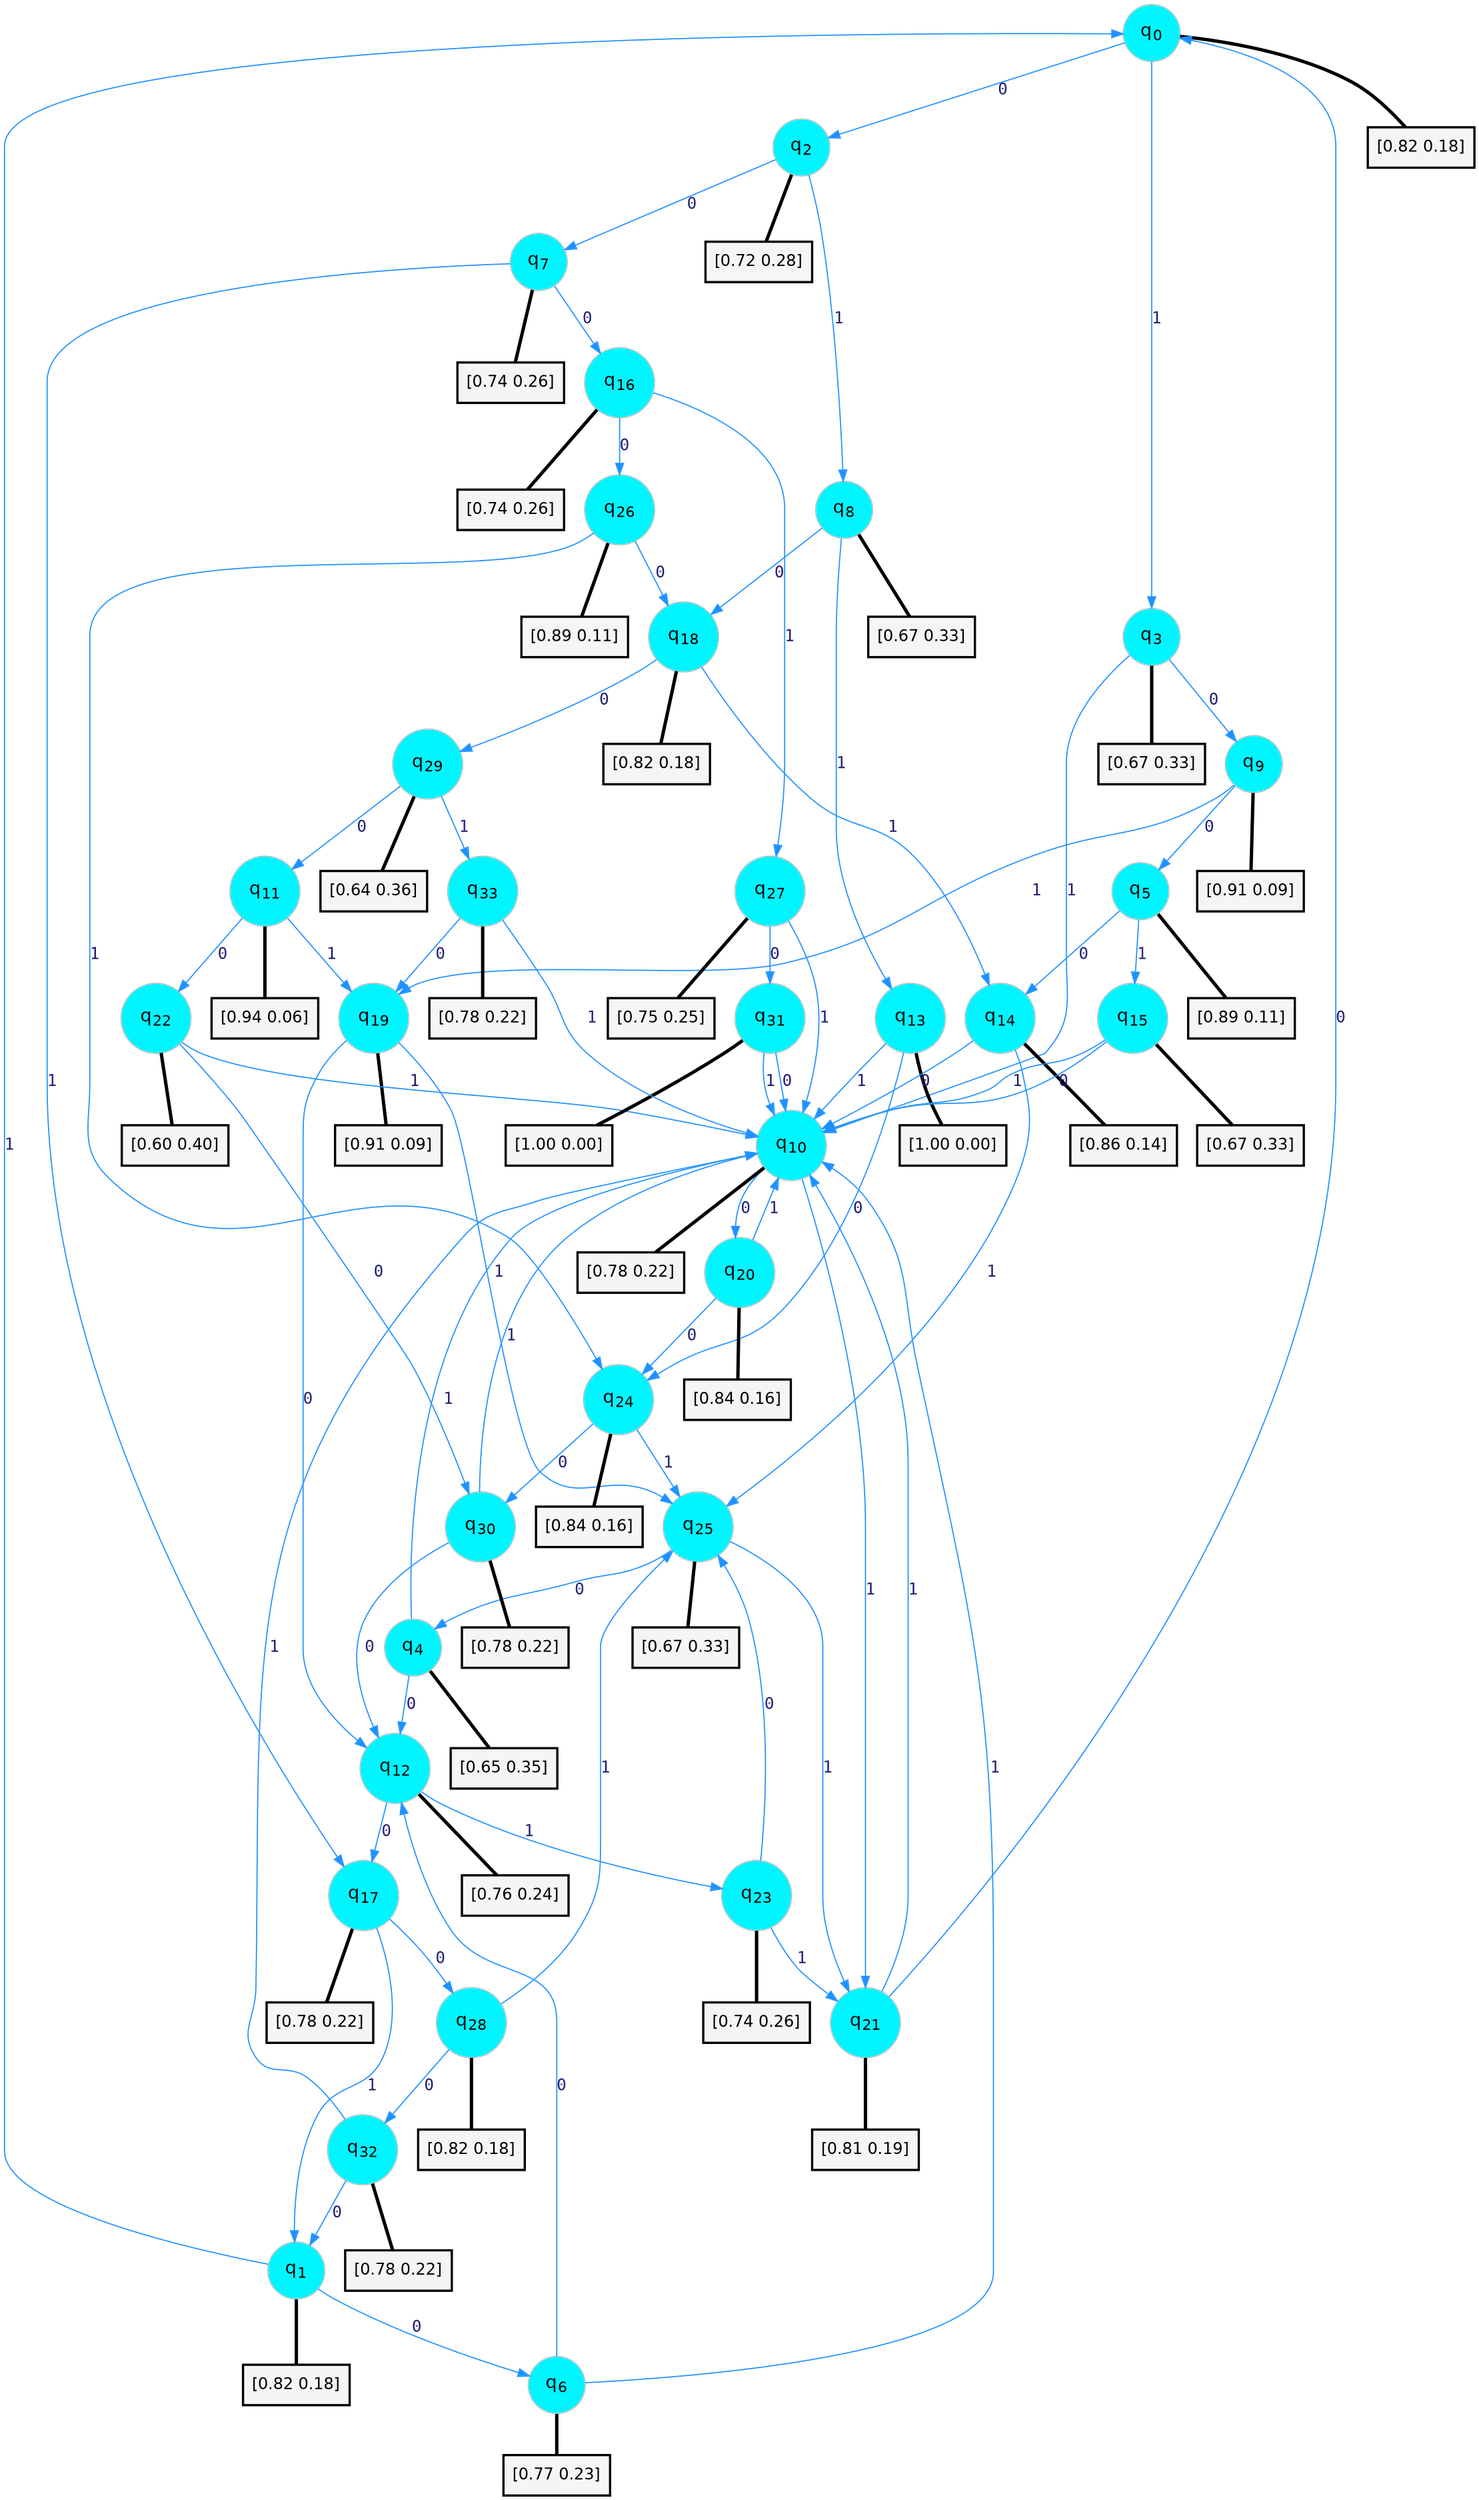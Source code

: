 digraph G {
graph [
bgcolor=transparent, dpi=300, rankdir=TD, size="40,25"];
node [
color=gray, fillcolor=turquoise1, fontcolor=black, fontname=Helvetica, fontsize=16, fontweight=bold, shape=circle, style=filled];
edge [
arrowsize=1, color=dodgerblue1, fontcolor=midnightblue, fontname=courier, fontweight=bold, penwidth=1, style=solid, weight=20];
0[label=<q<SUB>0</SUB>>];
1[label=<q<SUB>1</SUB>>];
2[label=<q<SUB>2</SUB>>];
3[label=<q<SUB>3</SUB>>];
4[label=<q<SUB>4</SUB>>];
5[label=<q<SUB>5</SUB>>];
6[label=<q<SUB>6</SUB>>];
7[label=<q<SUB>7</SUB>>];
8[label=<q<SUB>8</SUB>>];
9[label=<q<SUB>9</SUB>>];
10[label=<q<SUB>10</SUB>>];
11[label=<q<SUB>11</SUB>>];
12[label=<q<SUB>12</SUB>>];
13[label=<q<SUB>13</SUB>>];
14[label=<q<SUB>14</SUB>>];
15[label=<q<SUB>15</SUB>>];
16[label=<q<SUB>16</SUB>>];
17[label=<q<SUB>17</SUB>>];
18[label=<q<SUB>18</SUB>>];
19[label=<q<SUB>19</SUB>>];
20[label=<q<SUB>20</SUB>>];
21[label=<q<SUB>21</SUB>>];
22[label=<q<SUB>22</SUB>>];
23[label=<q<SUB>23</SUB>>];
24[label=<q<SUB>24</SUB>>];
25[label=<q<SUB>25</SUB>>];
26[label=<q<SUB>26</SUB>>];
27[label=<q<SUB>27</SUB>>];
28[label=<q<SUB>28</SUB>>];
29[label=<q<SUB>29</SUB>>];
30[label=<q<SUB>30</SUB>>];
31[label=<q<SUB>31</SUB>>];
32[label=<q<SUB>32</SUB>>];
33[label=<q<SUB>33</SUB>>];
34[label="[0.82 0.18]", shape=box,fontcolor=black, fontname=Helvetica, fontsize=14, penwidth=2, fillcolor=whitesmoke,color=black];
35[label="[0.82 0.18]", shape=box,fontcolor=black, fontname=Helvetica, fontsize=14, penwidth=2, fillcolor=whitesmoke,color=black];
36[label="[0.72 0.28]", shape=box,fontcolor=black, fontname=Helvetica, fontsize=14, penwidth=2, fillcolor=whitesmoke,color=black];
37[label="[0.67 0.33]", shape=box,fontcolor=black, fontname=Helvetica, fontsize=14, penwidth=2, fillcolor=whitesmoke,color=black];
38[label="[0.65 0.35]", shape=box,fontcolor=black, fontname=Helvetica, fontsize=14, penwidth=2, fillcolor=whitesmoke,color=black];
39[label="[0.89 0.11]", shape=box,fontcolor=black, fontname=Helvetica, fontsize=14, penwidth=2, fillcolor=whitesmoke,color=black];
40[label="[0.77 0.23]", shape=box,fontcolor=black, fontname=Helvetica, fontsize=14, penwidth=2, fillcolor=whitesmoke,color=black];
41[label="[0.74 0.26]", shape=box,fontcolor=black, fontname=Helvetica, fontsize=14, penwidth=2, fillcolor=whitesmoke,color=black];
42[label="[0.67 0.33]", shape=box,fontcolor=black, fontname=Helvetica, fontsize=14, penwidth=2, fillcolor=whitesmoke,color=black];
43[label="[0.91 0.09]", shape=box,fontcolor=black, fontname=Helvetica, fontsize=14, penwidth=2, fillcolor=whitesmoke,color=black];
44[label="[0.78 0.22]", shape=box,fontcolor=black, fontname=Helvetica, fontsize=14, penwidth=2, fillcolor=whitesmoke,color=black];
45[label="[0.94 0.06]", shape=box,fontcolor=black, fontname=Helvetica, fontsize=14, penwidth=2, fillcolor=whitesmoke,color=black];
46[label="[0.76 0.24]", shape=box,fontcolor=black, fontname=Helvetica, fontsize=14, penwidth=2, fillcolor=whitesmoke,color=black];
47[label="[1.00 0.00]", shape=box,fontcolor=black, fontname=Helvetica, fontsize=14, penwidth=2, fillcolor=whitesmoke,color=black];
48[label="[0.86 0.14]", shape=box,fontcolor=black, fontname=Helvetica, fontsize=14, penwidth=2, fillcolor=whitesmoke,color=black];
49[label="[0.67 0.33]", shape=box,fontcolor=black, fontname=Helvetica, fontsize=14, penwidth=2, fillcolor=whitesmoke,color=black];
50[label="[0.74 0.26]", shape=box,fontcolor=black, fontname=Helvetica, fontsize=14, penwidth=2, fillcolor=whitesmoke,color=black];
51[label="[0.78 0.22]", shape=box,fontcolor=black, fontname=Helvetica, fontsize=14, penwidth=2, fillcolor=whitesmoke,color=black];
52[label="[0.82 0.18]", shape=box,fontcolor=black, fontname=Helvetica, fontsize=14, penwidth=2, fillcolor=whitesmoke,color=black];
53[label="[0.91 0.09]", shape=box,fontcolor=black, fontname=Helvetica, fontsize=14, penwidth=2, fillcolor=whitesmoke,color=black];
54[label="[0.84 0.16]", shape=box,fontcolor=black, fontname=Helvetica, fontsize=14, penwidth=2, fillcolor=whitesmoke,color=black];
55[label="[0.81 0.19]", shape=box,fontcolor=black, fontname=Helvetica, fontsize=14, penwidth=2, fillcolor=whitesmoke,color=black];
56[label="[0.60 0.40]", shape=box,fontcolor=black, fontname=Helvetica, fontsize=14, penwidth=2, fillcolor=whitesmoke,color=black];
57[label="[0.74 0.26]", shape=box,fontcolor=black, fontname=Helvetica, fontsize=14, penwidth=2, fillcolor=whitesmoke,color=black];
58[label="[0.84 0.16]", shape=box,fontcolor=black, fontname=Helvetica, fontsize=14, penwidth=2, fillcolor=whitesmoke,color=black];
59[label="[0.67 0.33]", shape=box,fontcolor=black, fontname=Helvetica, fontsize=14, penwidth=2, fillcolor=whitesmoke,color=black];
60[label="[0.89 0.11]", shape=box,fontcolor=black, fontname=Helvetica, fontsize=14, penwidth=2, fillcolor=whitesmoke,color=black];
61[label="[0.75 0.25]", shape=box,fontcolor=black, fontname=Helvetica, fontsize=14, penwidth=2, fillcolor=whitesmoke,color=black];
62[label="[0.82 0.18]", shape=box,fontcolor=black, fontname=Helvetica, fontsize=14, penwidth=2, fillcolor=whitesmoke,color=black];
63[label="[0.64 0.36]", shape=box,fontcolor=black, fontname=Helvetica, fontsize=14, penwidth=2, fillcolor=whitesmoke,color=black];
64[label="[0.78 0.22]", shape=box,fontcolor=black, fontname=Helvetica, fontsize=14, penwidth=2, fillcolor=whitesmoke,color=black];
65[label="[1.00 0.00]", shape=box,fontcolor=black, fontname=Helvetica, fontsize=14, penwidth=2, fillcolor=whitesmoke,color=black];
66[label="[0.78 0.22]", shape=box,fontcolor=black, fontname=Helvetica, fontsize=14, penwidth=2, fillcolor=whitesmoke,color=black];
67[label="[0.78 0.22]", shape=box,fontcolor=black, fontname=Helvetica, fontsize=14, penwidth=2, fillcolor=whitesmoke,color=black];
0->2 [label=0];
0->3 [label=1];
0->34 [arrowhead=none, penwidth=3,color=black];
1->6 [label=0];
1->0 [label=1];
1->35 [arrowhead=none, penwidth=3,color=black];
2->7 [label=0];
2->8 [label=1];
2->36 [arrowhead=none, penwidth=3,color=black];
3->9 [label=0];
3->10 [label=1];
3->37 [arrowhead=none, penwidth=3,color=black];
4->12 [label=0];
4->10 [label=1];
4->38 [arrowhead=none, penwidth=3,color=black];
5->14 [label=0];
5->15 [label=1];
5->39 [arrowhead=none, penwidth=3,color=black];
6->12 [label=0];
6->10 [label=1];
6->40 [arrowhead=none, penwidth=3,color=black];
7->16 [label=0];
7->17 [label=1];
7->41 [arrowhead=none, penwidth=3,color=black];
8->18 [label=0];
8->13 [label=1];
8->42 [arrowhead=none, penwidth=3,color=black];
9->5 [label=0];
9->19 [label=1];
9->43 [arrowhead=none, penwidth=3,color=black];
10->20 [label=0];
10->21 [label=1];
10->44 [arrowhead=none, penwidth=3,color=black];
11->22 [label=0];
11->19 [label=1];
11->45 [arrowhead=none, penwidth=3,color=black];
12->17 [label=0];
12->23 [label=1];
12->46 [arrowhead=none, penwidth=3,color=black];
13->24 [label=0];
13->10 [label=1];
13->47 [arrowhead=none, penwidth=3,color=black];
14->10 [label=0];
14->25 [label=1];
14->48 [arrowhead=none, penwidth=3,color=black];
15->10 [label=0];
15->10 [label=1];
15->49 [arrowhead=none, penwidth=3,color=black];
16->26 [label=0];
16->27 [label=1];
16->50 [arrowhead=none, penwidth=3,color=black];
17->28 [label=0];
17->1 [label=1];
17->51 [arrowhead=none, penwidth=3,color=black];
18->29 [label=0];
18->14 [label=1];
18->52 [arrowhead=none, penwidth=3,color=black];
19->12 [label=0];
19->25 [label=1];
19->53 [arrowhead=none, penwidth=3,color=black];
20->24 [label=0];
20->10 [label=1];
20->54 [arrowhead=none, penwidth=3,color=black];
21->0 [label=0];
21->10 [label=1];
21->55 [arrowhead=none, penwidth=3,color=black];
22->30 [label=0];
22->10 [label=1];
22->56 [arrowhead=none, penwidth=3,color=black];
23->25 [label=0];
23->21 [label=1];
23->57 [arrowhead=none, penwidth=3,color=black];
24->30 [label=0];
24->25 [label=1];
24->58 [arrowhead=none, penwidth=3,color=black];
25->4 [label=0];
25->21 [label=1];
25->59 [arrowhead=none, penwidth=3,color=black];
26->18 [label=0];
26->24 [label=1];
26->60 [arrowhead=none, penwidth=3,color=black];
27->31 [label=0];
27->10 [label=1];
27->61 [arrowhead=none, penwidth=3,color=black];
28->32 [label=0];
28->25 [label=1];
28->62 [arrowhead=none, penwidth=3,color=black];
29->11 [label=0];
29->33 [label=1];
29->63 [arrowhead=none, penwidth=3,color=black];
30->12 [label=0];
30->10 [label=1];
30->64 [arrowhead=none, penwidth=3,color=black];
31->10 [label=0];
31->10 [label=1];
31->65 [arrowhead=none, penwidth=3,color=black];
32->1 [label=0];
32->10 [label=1];
32->66 [arrowhead=none, penwidth=3,color=black];
33->19 [label=0];
33->10 [label=1];
33->67 [arrowhead=none, penwidth=3,color=black];
}
